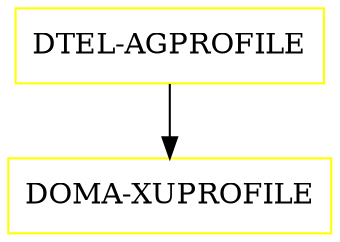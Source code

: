 digraph G {
  "DTEL-AGPROFILE" [shape=box,color=yellow];
  "DOMA-XUPROFILE" [shape=box,color=yellow,URL="./DOMA_XUPROFILE.html"];
  "DTEL-AGPROFILE" -> "DOMA-XUPROFILE";
}
